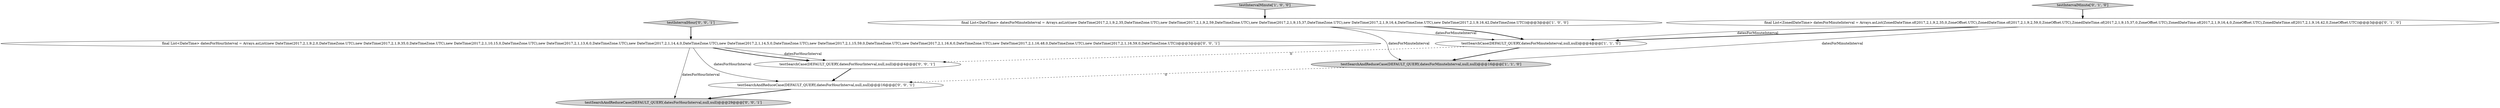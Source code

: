 digraph {
5 [style = filled, label = "final List<ZonedDateTime> datesForMinuteInterval = Arrays.asList(ZonedDateTime.of(2017,2,1,9,2,35,0,ZoneOffset.UTC),ZonedDateTime.of(2017,2,1,9,2,59,0,ZoneOffset.UTC),ZonedDateTime.of(2017,2,1,9,15,37,0,ZoneOffset.UTC),ZonedDateTime.of(2017,2,1,9,16,4,0,ZoneOffset.UTC),ZonedDateTime.of(2017,2,1,9,16,42,0,ZoneOffset.UTC))@@@3@@@['0', '1', '0']", fillcolor = white, shape = ellipse image = "AAA0AAABBB2BBB"];
0 [style = filled, label = "final List<DateTime> datesForMinuteInterval = Arrays.asList(new DateTime(2017,2,1,9,2,35,DateTimeZone.UTC),new DateTime(2017,2,1,9,2,59,DateTimeZone.UTC),new DateTime(2017,2,1,9,15,37,DateTimeZone.UTC),new DateTime(2017,2,1,9,16,4,DateTimeZone.UTC),new DateTime(2017,2,1,9,16,42,DateTimeZone.UTC))@@@3@@@['1', '0', '0']", fillcolor = white, shape = ellipse image = "AAA0AAABBB1BBB"];
4 [style = filled, label = "testIntervalMinute['0', '1', '0']", fillcolor = lightgray, shape = diamond image = "AAA0AAABBB2BBB"];
9 [style = filled, label = "final List<DateTime> datesForHourInterval = Arrays.asList(new DateTime(2017,2,1,9,2,0,DateTimeZone.UTC),new DateTime(2017,2,1,9,35,0,DateTimeZone.UTC),new DateTime(2017,2,1,10,15,0,DateTimeZone.UTC),new DateTime(2017,2,1,13,6,0,DateTimeZone.UTC),new DateTime(2017,2,1,14,4,0,DateTimeZone.UTC),new DateTime(2017,2,1,14,5,0,DateTimeZone.UTC),new DateTime(2017,2,1,15,59,0,DateTimeZone.UTC),new DateTime(2017,2,1,16,6,0,DateTimeZone.UTC),new DateTime(2017,2,1,16,48,0,DateTimeZone.UTC),new DateTime(2017,2,1,16,59,0,DateTimeZone.UTC))@@@3@@@['0', '0', '1']", fillcolor = white, shape = ellipse image = "AAA0AAABBB3BBB"];
1 [style = filled, label = "testIntervalMinute['1', '0', '0']", fillcolor = lightgray, shape = diamond image = "AAA0AAABBB1BBB"];
3 [style = filled, label = "testSearchAndReduceCase(DEFAULT_QUERY,datesForMinuteInterval,null,null)@@@16@@@['1', '1', '0']", fillcolor = lightgray, shape = ellipse image = "AAA0AAABBB1BBB"];
6 [style = filled, label = "testSearchAndReduceCase(DEFAULT_QUERY,datesForHourInterval,null,null)@@@16@@@['0', '0', '1']", fillcolor = white, shape = ellipse image = "AAA0AAABBB3BBB"];
10 [style = filled, label = "testIntervalHour['0', '0', '1']", fillcolor = lightgray, shape = diamond image = "AAA0AAABBB3BBB"];
2 [style = filled, label = "testSearchCase(DEFAULT_QUERY,datesForMinuteInterval,null,null)@@@4@@@['1', '1', '0']", fillcolor = white, shape = ellipse image = "AAA0AAABBB1BBB"];
8 [style = filled, label = "testSearchAndReduceCase(DEFAULT_QUERY,datesForHourInterval,null,null)@@@29@@@['0', '0', '1']", fillcolor = lightgray, shape = ellipse image = "AAA0AAABBB3BBB"];
7 [style = filled, label = "testSearchCase(DEFAULT_QUERY,datesForHourInterval,null,null)@@@4@@@['0', '0', '1']", fillcolor = white, shape = ellipse image = "AAA0AAABBB3BBB"];
5->2 [style = bold, label=""];
4->5 [style = bold, label=""];
2->7 [style = dashed, label="0"];
0->3 [style = solid, label="datesForMinuteInterval"];
9->7 [style = solid, label="datesForHourInterval"];
7->6 [style = bold, label=""];
3->6 [style = dashed, label="0"];
9->8 [style = solid, label="datesForHourInterval"];
0->2 [style = bold, label=""];
9->6 [style = solid, label="datesForHourInterval"];
1->0 [style = bold, label=""];
6->8 [style = bold, label=""];
0->2 [style = solid, label="datesForMinuteInterval"];
5->3 [style = solid, label="datesForMinuteInterval"];
5->2 [style = solid, label="datesForMinuteInterval"];
10->9 [style = bold, label=""];
2->3 [style = bold, label=""];
9->7 [style = bold, label=""];
}
